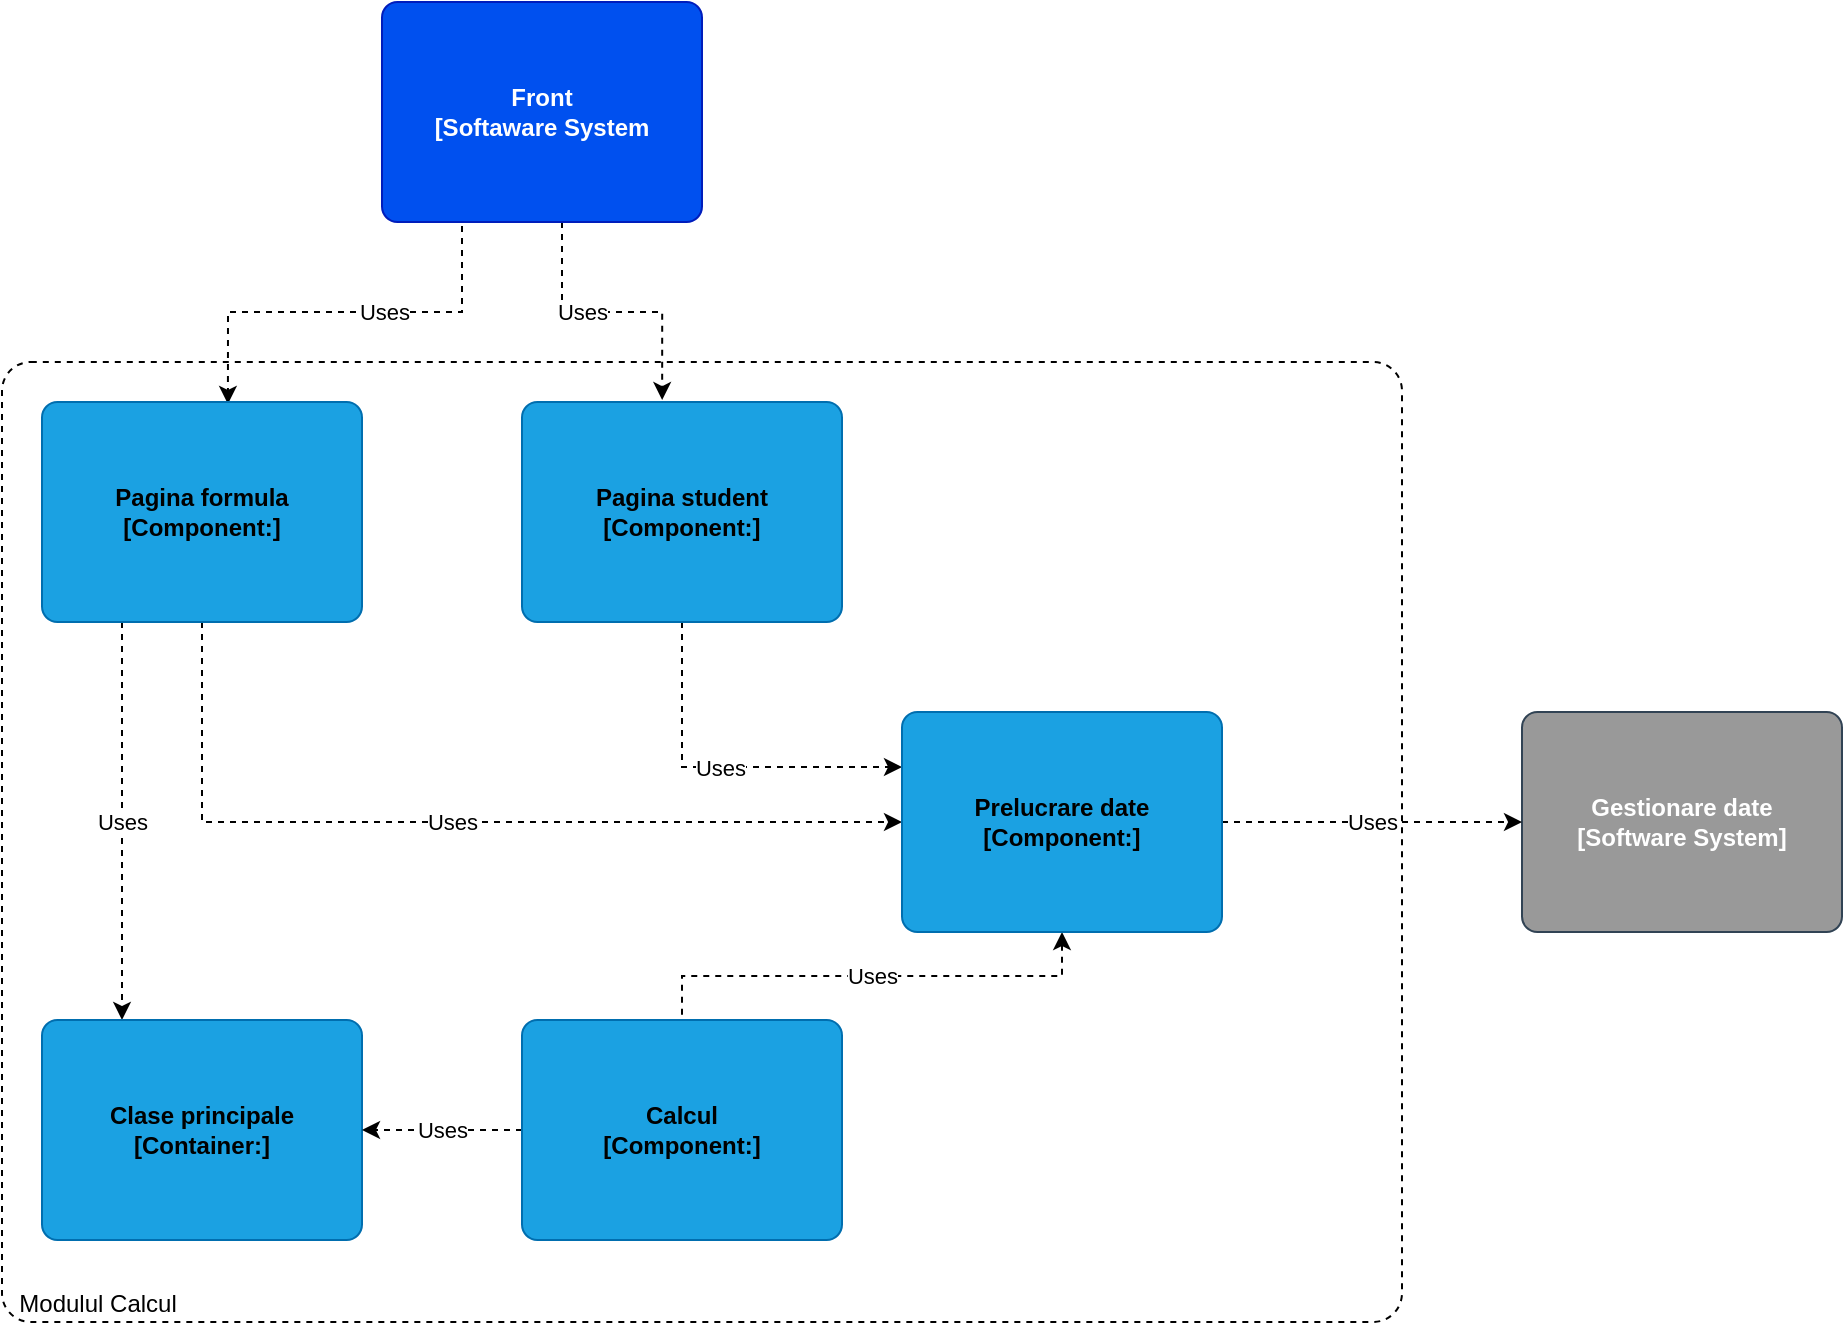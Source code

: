 <mxfile version="10.6.0" type="device"><diagram id="SeSfQ9dWhsljOOP8AsLu" name="Page-1"><mxGraphModel dx="1120" dy="645" grid="1" gridSize="10" guides="1" tooltips="1" connect="1" arrows="1" fold="1" page="1" pageScale="1" pageWidth="827" pageHeight="1169" math="0" shadow="0"><root><mxCell id="0"/><mxCell id="1" parent="0"/><object label="&lt;div style=&quot;text-align: left&quot;&gt;&amp;nbsp; Modulul Calcul&lt;/div&gt;" placeholders="1" c4Name="name" c4Type="ExecutionEnvironment" c4Application="applicationAndVersion" id="u39-oKNgBqS7ziU5mKdY-13"><mxCell style="rounded=1;whiteSpace=wrap;html=1;labelBackgroundColor=none;fillColor=#ffffff;fontColor=#000000;align=left;arcSize=3;strokeColor=#000000;verticalAlign=bottom;dashed=1;" vertex="1" parent="1"><mxGeometry x="10" y="200" width="700" height="480" as="geometry"/><C4ExecutionEnvironment as="c4"/></mxCell></object><mxCell id="u39-oKNgBqS7ziU5mKdY-16" value="Uses" style="edgeStyle=orthogonalEdgeStyle;rounded=0;orthogonalLoop=1;jettySize=auto;html=1;exitX=0.5;exitY=1;exitDx=0;exitDy=0;entryX=0.581;entryY=0.009;entryDx=0;entryDy=0;entryPerimeter=0;dashed=1;fontColor=#000000;" edge="1" parent="1" source="u39-oKNgBqS7ziU5mKdY-4" target="u39-oKNgBqS7ziU5mKdY-7"><mxGeometry relative="1" as="geometry"><Array as="points"><mxPoint x="240" y="130"/><mxPoint x="240" y="175"/><mxPoint x="123" y="175"/></Array></mxGeometry></mxCell><mxCell id="u39-oKNgBqS7ziU5mKdY-17" value="Uses" style="edgeStyle=orthogonalEdgeStyle;rounded=0;orthogonalLoop=1;jettySize=auto;html=1;exitX=0.75;exitY=1;exitDx=0;exitDy=0;entryX=0.438;entryY=-0.009;entryDx=0;entryDy=0;entryPerimeter=0;dashed=1;fontColor=#000000;" edge="1" parent="1" source="u39-oKNgBqS7ziU5mKdY-4" target="u39-oKNgBqS7ziU5mKdY-8"><mxGeometry relative="1" as="geometry"><Array as="points"><mxPoint x="290" y="130"/><mxPoint x="290" y="175"/><mxPoint x="340" y="175"/></Array></mxGeometry></mxCell><object label="Front&lt;br&gt;[Softaware System&lt;br&gt;" placeholders="1" c4Name="name" c4Type="SoftwareSystem" c4Description="Beschreibung" id="u39-oKNgBqS7ziU5mKdY-4"><mxCell style="rounded=1;whiteSpace=wrap;html=1;labelBackgroundColor=none;fillColor=#0050ef;fontColor=#ffffff;align=center;arcSize=7;strokeColor=#001DBC;fontStyle=1" vertex="1" parent="1"><mxGeometry x="200" y="20" width="160" height="110" as="geometry"/><C4SoftwareSystem as="c4"/></mxCell></object><mxCell id="u39-oKNgBqS7ziU5mKdY-14" value="Uses" style="edgeStyle=orthogonalEdgeStyle;rounded=0;orthogonalLoop=1;jettySize=auto;html=1;exitX=0.5;exitY=1;exitDx=0;exitDy=0;entryX=0;entryY=0.5;entryDx=0;entryDy=0;fontColor=#000000;dashed=1;" edge="1" parent="1" source="u39-oKNgBqS7ziU5mKdY-7" target="u39-oKNgBqS7ziU5mKdY-12"><mxGeometry relative="1" as="geometry"/></mxCell><mxCell id="u39-oKNgBqS7ziU5mKdY-18" value="Uses" style="edgeStyle=orthogonalEdgeStyle;rounded=0;orthogonalLoop=1;jettySize=auto;html=1;exitX=0.25;exitY=1;exitDx=0;exitDy=0;entryX=0.25;entryY=0;entryDx=0;entryDy=0;dashed=1;fontColor=#000000;" edge="1" parent="1" source="u39-oKNgBqS7ziU5mKdY-7" target="u39-oKNgBqS7ziU5mKdY-9"><mxGeometry relative="1" as="geometry"/></mxCell><object label="Pagina formula&lt;br&gt;[Component:]&lt;br&gt;" placeholders="1" c4Name="name" c4Type="Component" c4Technology="technology" c4Description="Beschreibung" id="u39-oKNgBqS7ziU5mKdY-7"><mxCell style="rounded=1;whiteSpace=wrap;html=1;labelBackgroundColor=none;fillColor=#1ba1e2;fontColor=#000000;align=center;arcSize=7;strokeColor=#006EAF;fontStyle=1" vertex="1" parent="1"><mxGeometry x="30" y="220" width="160" height="110" as="geometry"/><C4Component as="c4"/></mxCell></object><mxCell id="u39-oKNgBqS7ziU5mKdY-15" value="Uses" style="edgeStyle=orthogonalEdgeStyle;rounded=0;orthogonalLoop=1;jettySize=auto;html=1;exitX=0.5;exitY=1;exitDx=0;exitDy=0;entryX=0;entryY=0.25;entryDx=0;entryDy=0;dashed=1;fontColor=#000000;" edge="1" parent="1" source="u39-oKNgBqS7ziU5mKdY-8" target="u39-oKNgBqS7ziU5mKdY-12"><mxGeometry relative="1" as="geometry"/></mxCell><object label="Pagina student&lt;br&gt;[Component:]&lt;br&gt;" placeholders="1" c4Name="name" c4Type="Component" c4Technology="technology" c4Description="Beschreibung" id="u39-oKNgBqS7ziU5mKdY-8"><mxCell style="rounded=1;whiteSpace=wrap;html=1;labelBackgroundColor=none;fillColor=#1ba1e2;fontColor=#000000;align=center;arcSize=7;strokeColor=#006EAF;fontStyle=1" vertex="1" parent="1"><mxGeometry x="270" y="220" width="160" height="110" as="geometry"/><C4Component as="c4"/></mxCell></object><object label="Clase principale&lt;br&gt;[Container:]&lt;br&gt;" placeholders="1" c4Name="name" c4Type="Component" c4Technology="technology" c4Description="Beschreibung" id="u39-oKNgBqS7ziU5mKdY-9"><mxCell style="rounded=1;whiteSpace=wrap;html=1;labelBackgroundColor=none;fillColor=#1ba1e2;fontColor=#000000;align=center;arcSize=7;strokeColor=#006EAF;fontStyle=1" vertex="1" parent="1"><mxGeometry x="30" y="529" width="160" height="110" as="geometry"/><C4Component as="c4"/></mxCell></object><mxCell id="u39-oKNgBqS7ziU5mKdY-19" value="Uses" style="edgeStyle=orthogonalEdgeStyle;rounded=0;orthogonalLoop=1;jettySize=auto;html=1;exitX=0;exitY=0.5;exitDx=0;exitDy=0;dashed=1;fontColor=#000000;" edge="1" parent="1" source="u39-oKNgBqS7ziU5mKdY-10" target="u39-oKNgBqS7ziU5mKdY-9"><mxGeometry relative="1" as="geometry"/></mxCell><object label="Calcul&lt;br&gt;[Component:]&lt;br&gt;" placeholders="1" c4Name="name" c4Type="Component" c4Technology="technology" c4Description="Beschreibung" id="u39-oKNgBqS7ziU5mKdY-10"><mxCell style="rounded=1;whiteSpace=wrap;html=1;labelBackgroundColor=none;fillColor=#1ba1e2;fontColor=#000000;align=center;arcSize=7;strokeColor=#006EAF;fontStyle=1" vertex="1" parent="1"><mxGeometry x="270" y="529" width="160" height="110" as="geometry"/><C4Component as="c4"/></mxCell></object><object label="Gestionare date&lt;br&gt;[Software System]&lt;br&gt;" placeholders="1" c4Name="name" c4Type="SoftwareSystem" c4Description="Beschreibung" id="u39-oKNgBqS7ziU5mKdY-11"><mxCell style="rounded=1;whiteSpace=wrap;html=1;labelBackgroundColor=none;fillColor=#999999;fontColor=#ffffff;align=center;arcSize=7;strokeColor=#314354;fontStyle=1" vertex="1" parent="1"><mxGeometry x="770" y="375" width="160" height="110" as="geometry"/><C4SoftwareSystem as="c4"/></mxCell></object><mxCell id="u39-oKNgBqS7ziU5mKdY-20" value="Uses" style="edgeStyle=orthogonalEdgeStyle;rounded=0;orthogonalLoop=1;jettySize=auto;html=1;exitX=0.5;exitY=1;exitDx=0;exitDy=0;dashed=1;fontColor=#000000;endArrow=none;endFill=0;startArrow=classic;startFill=1;" edge="1" parent="1" source="u39-oKNgBqS7ziU5mKdY-12" target="u39-oKNgBqS7ziU5mKdY-10"><mxGeometry relative="1" as="geometry"/></mxCell><mxCell id="u39-oKNgBqS7ziU5mKdY-21" value="Uses" style="edgeStyle=orthogonalEdgeStyle;rounded=0;orthogonalLoop=1;jettySize=auto;html=1;exitX=1;exitY=0.5;exitDx=0;exitDy=0;entryX=0;entryY=0.5;entryDx=0;entryDy=0;dashed=1;fontColor=#000000;startArrow=none;startFill=0;endArrow=classic;endFill=1;" edge="1" parent="1" source="u39-oKNgBqS7ziU5mKdY-12" target="u39-oKNgBqS7ziU5mKdY-11"><mxGeometry relative="1" as="geometry"/></mxCell><object label="Prelucrare date&lt;br&gt;[Component:]&lt;br&gt;" placeholders="1" c4Name="name" c4Type="Component" c4Technology="technology" c4Description="Beschreibung" id="u39-oKNgBqS7ziU5mKdY-12"><mxCell style="rounded=1;whiteSpace=wrap;html=1;labelBackgroundColor=none;fillColor=#1ba1e2;fontColor=#000000;align=center;arcSize=7;strokeColor=#006EAF;fontStyle=1" vertex="1" parent="1"><mxGeometry x="460" y="375" width="160" height="110" as="geometry"/><C4Component as="c4"/></mxCell></object></root></mxGraphModel></diagram></mxfile>